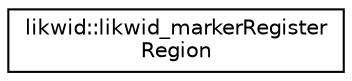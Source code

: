 digraph "Graphical Class Hierarchy"
{
  edge [fontname="Helvetica",fontsize="10",labelfontname="Helvetica",labelfontsize="10"];
  node [fontname="Helvetica",fontsize="10",shape=record];
  rankdir="LR";
  Node1 [label="likwid::likwid_markerRegister\lRegion",height=0.2,width=0.4,color="black", fillcolor="white", style="filled",URL="$interfacelikwid_1_1likwid__markerRegisterRegion.html",tooltip="Register a code region Initializes the hash table with an empty entry to reduce the overhead at likwi..."];
}
